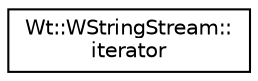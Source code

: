digraph "Graphical Class Hierarchy"
{
 // LATEX_PDF_SIZE
  edge [fontname="Helvetica",fontsize="10",labelfontname="Helvetica",labelfontsize="10"];
  node [fontname="Helvetica",fontsize="10",shape=record];
  rankdir="LR";
  Node0 [label="Wt::WStringStream::\literator",height=0.2,width=0.4,color="black", fillcolor="white", style="filled",URL="$structWt_1_1WStringStream_1_1iterator.html",tooltip="An implementation of an output generator for appending data."];
}
